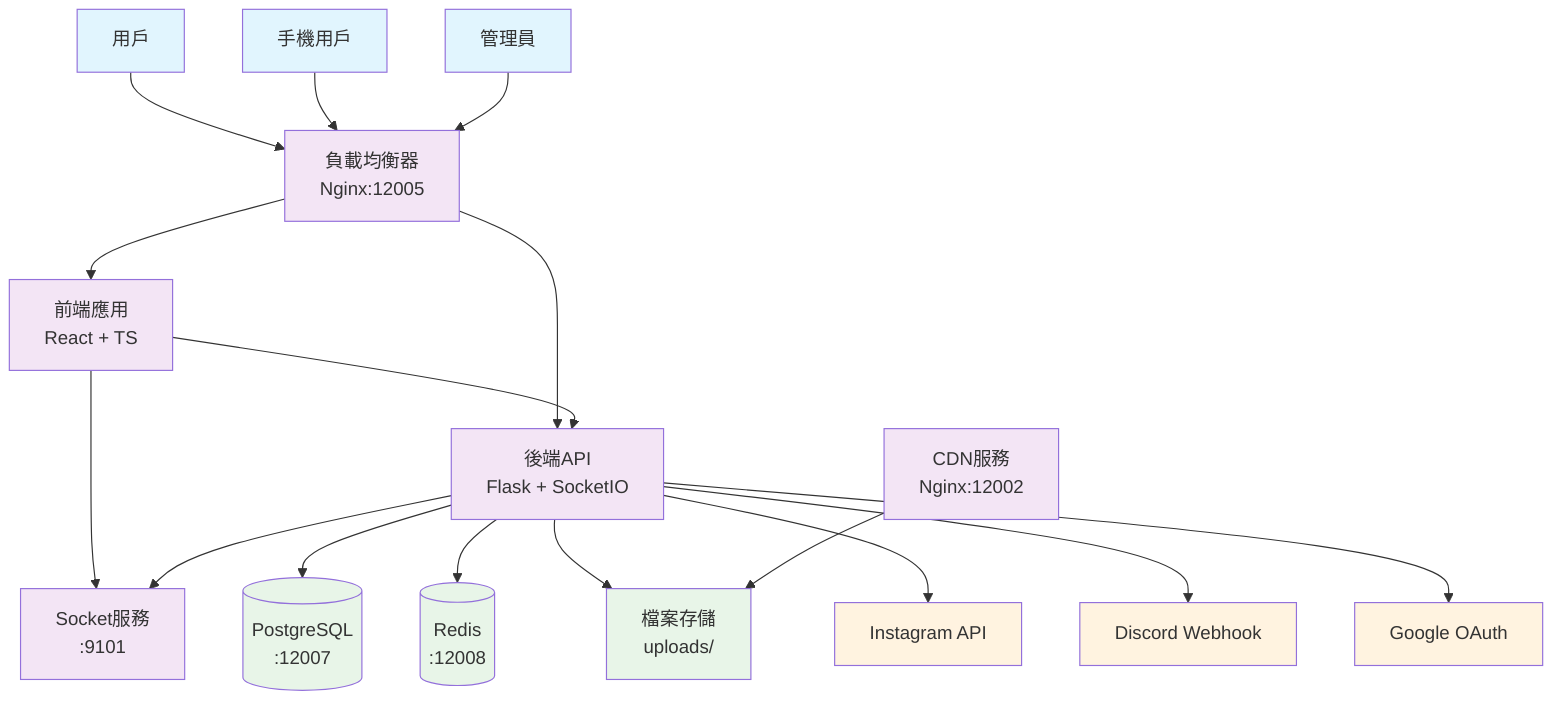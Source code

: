 graph TB
    %% 用戶層
    User[用戶]
    Mobile[手機用戶]
    Admin[管理員]
    
    %% 入口層
    LB[負載均衡器<br/>Nginx:12005]
    CDN[CDN服務<br/>Nginx:12002]
    
    %% 應用層
    Frontend[前端應用<br/>React + TS]
    Backend[後端API<br/>Flask + SocketIO]
    Socket[Socket服務<br/>:9101]
    
    %% 資料層
    DB[(PostgreSQL<br/>:12007)]
    Redis[(Redis<br/>:12008)]
    Files[檔案存儲<br/>uploads/]
    
    %% 外部整合
    Instagram[Instagram API]
    Discord[Discord Webhook]
    Google[Google OAuth]
    
    %% 連接關係
    User --> LB
    Mobile --> LB
    Admin --> LB
    
    LB --> Frontend
    LB --> Backend
    
    Frontend --> Backend
    Frontend --> Socket
    Backend --> Socket
    
    Backend --> DB
    Backend --> Redis
    Backend --> Files
    Backend --> Instagram
    Backend --> Discord
    Backend --> Google
    
    CDN --> Files
    
    %% 樣式
    classDef user fill:#e1f5fe
    classDef service fill:#f3e5f5
    classDef data fill:#e8f5e8
    classDef external fill:#fff3e0
    
    class User,Mobile,Admin user
    class LB,CDN,Frontend,Backend,Socket service
    class DB,Redis,Files data
    class Instagram,Discord,Google external